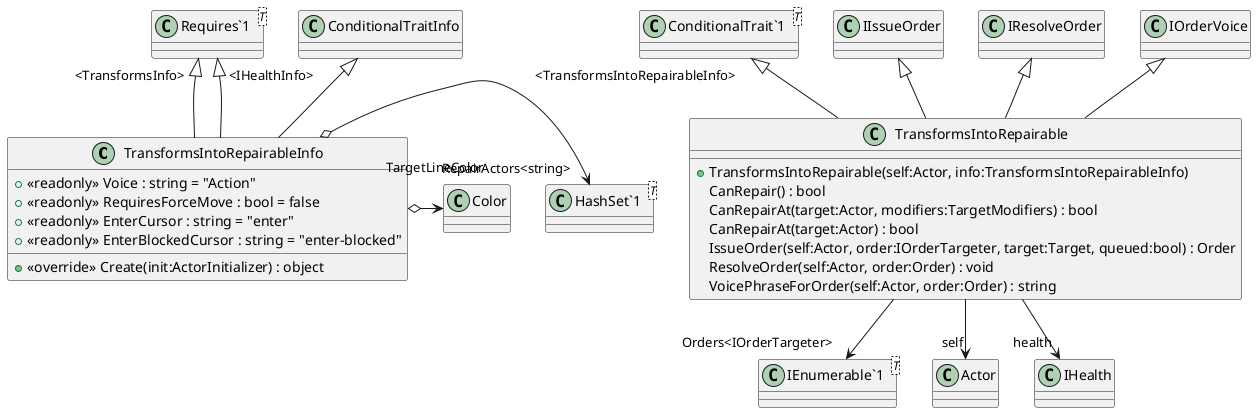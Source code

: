 @startuml
class TransformsIntoRepairableInfo {
    + <<readonly>> Voice : string = "Action"
    + <<readonly>> RequiresForceMove : bool = false
    + <<readonly>> EnterCursor : string = "enter"
    + <<readonly>> EnterBlockedCursor : string = "enter-blocked"
    + <<override>> Create(init:ActorInitializer) : object
}
class TransformsIntoRepairable {
    + TransformsIntoRepairable(self:Actor, info:TransformsIntoRepairableInfo)
    CanRepair() : bool
    CanRepairAt(target:Actor, modifiers:TargetModifiers) : bool
    CanRepairAt(target:Actor) : bool
    IssueOrder(self:Actor, order:IOrderTargeter, target:Target, queued:bool) : Order
    ResolveOrder(self:Actor, order:Order) : void
    VoicePhraseForOrder(self:Actor, order:Order) : string
}
class "Requires`1"<T> {
}
class "HashSet`1"<T> {
}
class "ConditionalTrait`1"<T> {
}
class "IEnumerable`1"<T> {
}
ConditionalTraitInfo <|-- TransformsIntoRepairableInfo
"Requires`1" "<TransformsInfo>" <|-- TransformsIntoRepairableInfo
"Requires`1" "<IHealthInfo>" <|-- TransformsIntoRepairableInfo
TransformsIntoRepairableInfo o-> "RepairActors<string>" "HashSet`1"
TransformsIntoRepairableInfo o-> "TargetLineColor" Color
"ConditionalTrait`1" "<TransformsIntoRepairableInfo>" <|-- TransformsIntoRepairable
IIssueOrder <|-- TransformsIntoRepairable
IResolveOrder <|-- TransformsIntoRepairable
IOrderVoice <|-- TransformsIntoRepairable
TransformsIntoRepairable --> "self" Actor
TransformsIntoRepairable --> "health" IHealth
TransformsIntoRepairable --> "Orders<IOrderTargeter>" "IEnumerable`1"
@enduml
